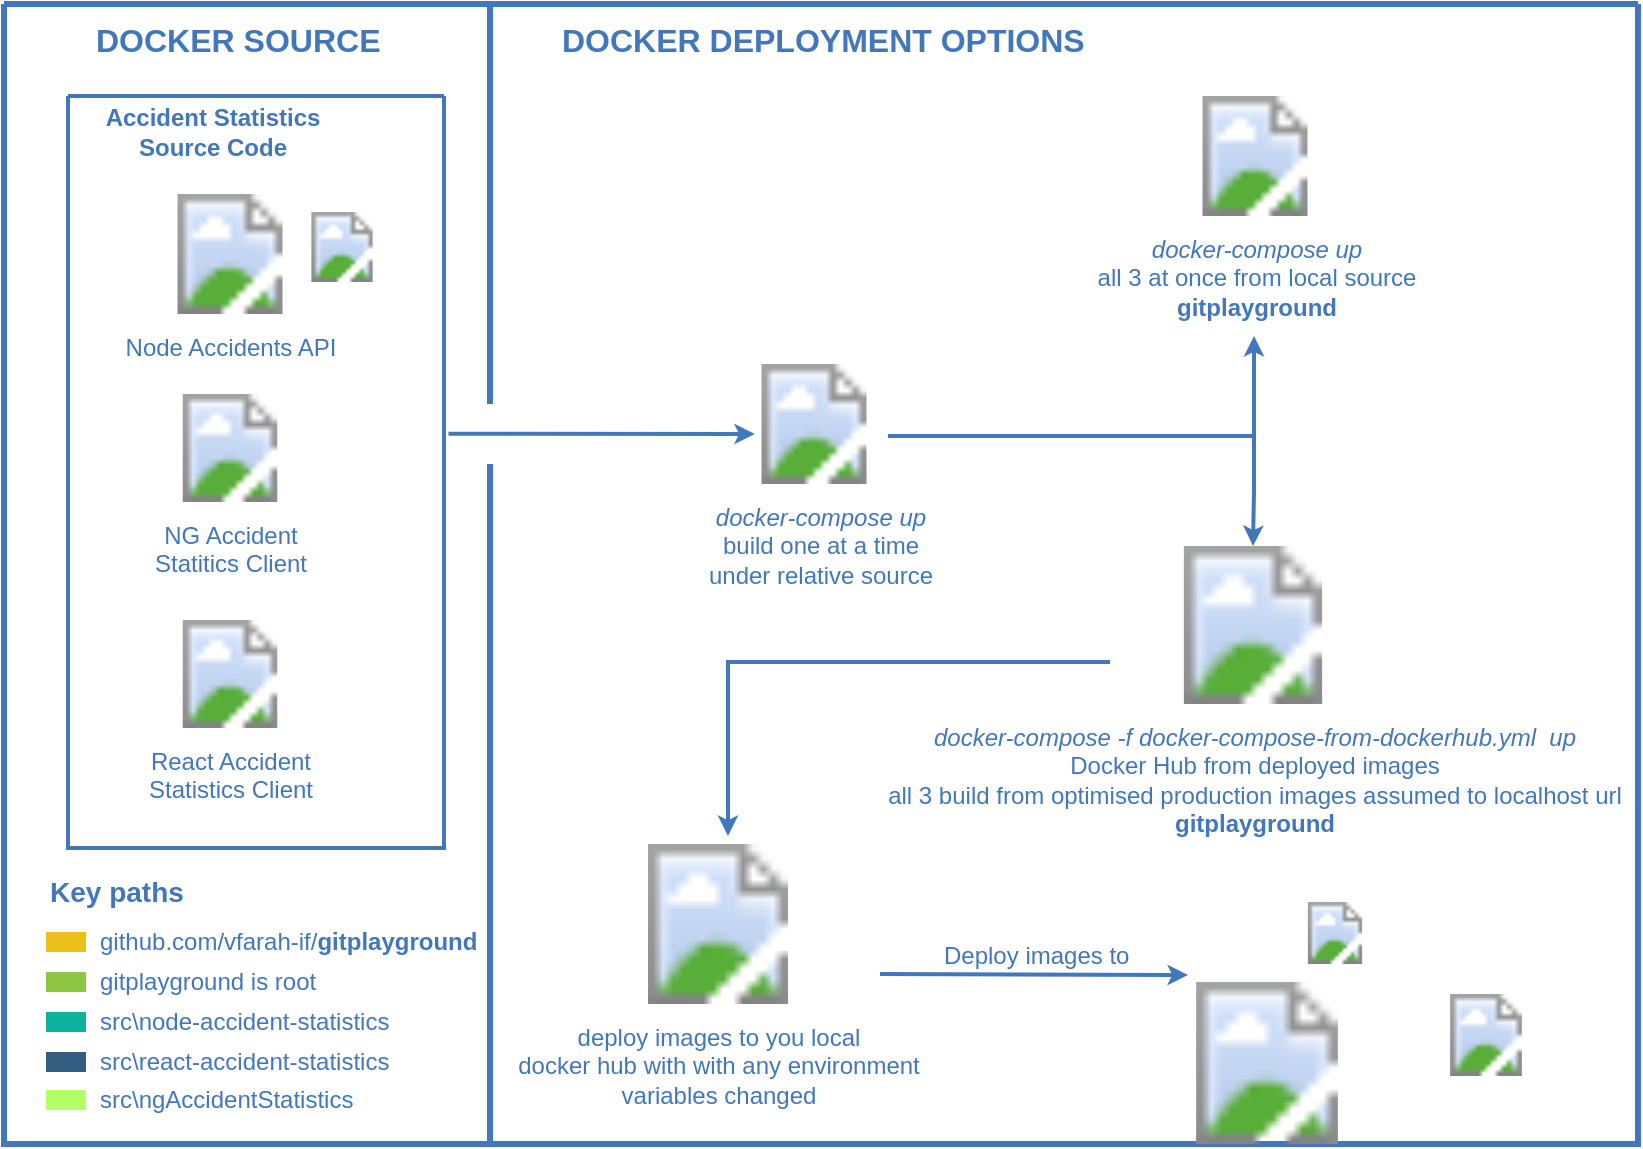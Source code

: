 <mxfile version="10.5.3" type="device"><diagram id="0d7cefc2-ccd6-e077-73ed-a8e48b0cddf6" name="Page-1"><mxGraphModel dx="2034" dy="1117" grid="1" gridSize="10" guides="1" tooltips="1" connect="1" arrows="1" fold="1" page="1" pageScale="1" pageWidth="1169" pageHeight="827" background="#ffffff" math="0" shadow="0"><root><mxCell id="0"/><mxCell id="1" parent="0"/><mxCell id="2" value="" style="swimlane;shadow=0;strokeColor=#4277BB;fillColor=#ffffff;fontColor=#4277BB;align=right;startSize=0;collapsible=0;strokeWidth=3;" parent="1" vertex="1"><mxGeometry x="178" y="74" width="817" height="570" as="geometry"/></mxCell><mxCell id="6" value="github.com/vfarah-if/&lt;b&gt;gitplayground&lt;/b&gt;" style="rounded=0;html=1;shadow=0;labelBackgroundColor=none;strokeColor=none;strokeWidth=2;fillColor=#EBC01A;gradientColor=none;fontSize=12;fontColor=#4277BB;align=left;labelPosition=right;verticalLabelPosition=middle;verticalAlign=middle;spacingLeft=5;" parent="2" vertex="1"><mxGeometry x="21" y="464" width="20" height="10" as="geometry"/></mxCell><mxCell id="7" value="gitplayground&lt;b&gt;&amp;nbsp;&lt;/b&gt;is root" style="rounded=0;html=1;shadow=0;labelBackgroundColor=none;strokeColor=none;strokeWidth=2;fillColor=#8DC642;gradientColor=none;fontSize=12;fontColor=#4277BB;align=left;labelPosition=right;verticalLabelPosition=middle;verticalAlign=middle;spacingLeft=5;" parent="2" vertex="1"><mxGeometry x="21" y="484" width="20" height="10" as="geometry"/></mxCell><mxCell id="8" value="src\node-accident-statistics" style="rounded=0;html=1;shadow=0;labelBackgroundColor=none;strokeColor=none;strokeWidth=2;fillColor=#0DB39D;gradientColor=none;fontSize=12;fontColor=#4277BB;align=left;labelPosition=right;verticalLabelPosition=middle;verticalAlign=middle;spacingLeft=5;" parent="2" vertex="1"><mxGeometry x="21" y="504" width="20" height="10" as="geometry"/></mxCell><mxCell id="9" value="src\react-accident-statistics" style="rounded=0;html=1;shadow=0;labelBackgroundColor=none;strokeColor=none;strokeWidth=2;fillColor=#335D81;gradientColor=none;fontSize=12;fontColor=#4277BB;align=left;labelPosition=right;verticalLabelPosition=middle;verticalAlign=middle;spacingLeft=5;" parent="2" vertex="1"><mxGeometry x="21" y="524" width="20" height="10" as="geometry"/></mxCell><mxCell id="13" value="Key paths" style="text;html=1;align=left;verticalAlign=middle;fontColor=#4277BB;shadow=0;dashed=0;strokeColor=none;fillColor=none;labelBackgroundColor=none;fontStyle=1;fontSize=14;spacingLeft=0;" parent="2" vertex="1"><mxGeometry x="21" y="434" width="150" height="20" as="geometry"/></mxCell><mxCell id="T3OoB6bMYeUMvn_BRjjY-108" value="" style="swimlane;shadow=0;labelBackgroundColor=#007FFF;strokeColor=#4277BB;fillColor=none;gradientColor=none;fontColor=#000000;align=right;collapsible=0;startSize=0;strokeWidth=2;swimlaneFillColor=none;" vertex="1" parent="2"><mxGeometry x="32" y="46" width="188" height="376" as="geometry"/></mxCell><mxCell id="T3OoB6bMYeUMvn_BRjjY-109" value="Node Accidents API" style="aspect=fixed;perimeter=ellipsePerimeter;html=1;align=center;shadow=0;dashed=0;image;image=https://farm1.staticflickr.com/893/41603367792_d2c60a2fbe.jpg;labelBackgroundColor=#ffffff;strokeColor=#4277BB;strokeWidth=2;fillColor=none;gradientColor=none;fontSize=12;fontColor=#4277BB;spacingTop=3;" vertex="1" parent="T3OoB6bMYeUMvn_BRjjY-108"><mxGeometry x="31" y="49" width="100" height="60" as="geometry"/></mxCell><mxCell id="T3OoB6bMYeUMvn_BRjjY-111" value="Accident Statistics&lt;br&gt;Source Code&lt;br&gt;" style="text;html=1;align=center;verticalAlign=middle;fontColor=#4277BB;shadow=0;dashed=0;strokeColor=none;fillColor=none;labelBackgroundColor=none;fontStyle=1;fontSize=12;spacingLeft=0;strokeWidth=3;" vertex="1" parent="T3OoB6bMYeUMvn_BRjjY-108"><mxGeometry x="12" width="120" height="35" as="geometry"/></mxCell><mxCell id="T3OoB6bMYeUMvn_BRjjY-118" value="NG Accident &lt;br&gt;Statitics Client" style="aspect=fixed;perimeter=ellipsePerimeter;html=1;align=center;shadow=0;dashed=0;image;image=https://upload.wikimedia.org/wikipedia/commons/c/cf/Angular_full_color_logo.svg;labelBackgroundColor=#ffffff;strokeColor=#4277BB;strokeWidth=2;fillColor=none;gradientColor=none;fontSize=12;fontColor=#4277BB;spacingTop=3;" vertex="1" parent="T3OoB6bMYeUMvn_BRjjY-108"><mxGeometry x="54" y="149" width="54" height="54" as="geometry"/></mxCell><mxCell id="T3OoB6bMYeUMvn_BRjjY-120" value="React Accident&lt;br&gt;Statistics Client&lt;br&gt;" style="aspect=fixed;perimeter=ellipsePerimeter;html=1;align=center;shadow=0;dashed=0;image;image=https://upload.wikimedia.org/wikipedia/commons/a/a7/React-icon.svg;labelBackgroundColor=#ffffff;strokeColor=#4277BB;strokeWidth=2;fillColor=none;gradientColor=none;fontSize=12;fontColor=#4277BB;spacingTop=3;" vertex="1" parent="T3OoB6bMYeUMvn_BRjjY-108"><mxGeometry x="43" y="262" width="76" height="54" as="geometry"/></mxCell><mxCell id="T3OoB6bMYeUMvn_BRjjY-164" value="" style="aspect=fixed;perimeter=ellipsePerimeter;html=1;align=center;shadow=0;dashed=0;image;image=https://upload.wikimedia.org/wikipedia/commons/3/32/Mongo-db-logo.png;labelBackgroundColor=#ffffff;strokeColor=#4277BB;strokeWidth=2;fillColor=none;gradientColor=none;fontSize=12;fontColor=#4277BB;spacingTop=3;" vertex="1" parent="T3OoB6bMYeUMvn_BRjjY-108"><mxGeometry x="102" y="58" width="70" height="35" as="geometry"/></mxCell><mxCell id="T3OoB6bMYeUMvn_BRjjY-121" value="" style="line;strokeWidth=3;direction=south;html=1;shadow=0;labelBackgroundColor=none;fillColor=none;gradientColor=none;fontSize=12;fontColor=#4277BB;align=right;strokeColor=#4277BB;" vertex="1" parent="2"><mxGeometry x="238" width="10" height="200" as="geometry"/></mxCell><mxCell id="T3OoB6bMYeUMvn_BRjjY-122" style="edgeStyle=elbowEdgeStyle;rounded=0;elbow=vertical;html=1;labelBackgroundColor=#ffffff;startArrow=none;startFill=0;startSize=4;endArrow=classic;endFill=1;endSize=4;jettySize=auto;orthogonalLoop=1;strokeColor=#4277BB;strokeWidth=2;fontSize=12;fontColor=#4277BB;" edge="1" parent="2"><mxGeometry relative="1" as="geometry"><Array as="points"><mxPoint x="638" y="216"/></Array><mxPoint x="625" y="166" as="targetPoint"/><mxPoint x="442" y="216" as="sourcePoint"/></mxGeometry></mxCell><mxCell id="T3OoB6bMYeUMvn_BRjjY-123" style="edgeStyle=elbowEdgeStyle;rounded=0;elbow=vertical;html=1;labelBackgroundColor=#ffffff;startArrow=none;startFill=0;startSize=4;endArrow=classic;endFill=1;endSize=4;jettySize=auto;orthogonalLoop=1;strokeColor=#4277BB;strokeWidth=2;fontSize=12;fontColor=#4277BB;exitX=1.012;exitY=0.449;exitDx=0;exitDy=0;exitPerimeter=0;" edge="1" parent="2" target="T3OoB6bMYeUMvn_BRjjY-124" source="T3OoB6bMYeUMvn_BRjjY-108"><mxGeometry relative="1" as="geometry"><mxPoint x="232" y="210" as="sourcePoint"/></mxGeometry></mxCell><mxCell id="T3OoB6bMYeUMvn_BRjjY-124" value="&lt;i&gt;docker-compose up&lt;/i&gt;&lt;br&gt;build one at a time&lt;br&gt;under relative source&lt;br&gt;" style="aspect=fixed;perimeter=ellipsePerimeter;html=1;align=center;shadow=0;image;image=https://farm2.staticflickr.com/1580/24174642365_68f0c433e2.jpg;labelBackgroundColor=#ffffff;strokeColor=none;strokeWidth=2;fillColor=#808080;gradientColor=none;fontSize=12;fontColor=#4277BB;rounded=0;verticalAlign=top;spacingLeft=5;spacingTop=3;" vertex="1" parent="2"><mxGeometry x="375" y="180" width="60" height="60" as="geometry"/></mxCell><mxCell id="T3OoB6bMYeUMvn_BRjjY-133" value="DOCKER DEPLOYMENT OPTIONS" style="text;html=1;align=left;verticalAlign=middle;fontColor=#4277BB;shadow=0;dashed=0;strokeColor=none;fillColor=none;labelBackgroundColor=none;fontStyle=1;fontSize=16;spacingLeft=5;" vertex="1" parent="2"><mxGeometry x="272" y="8" width="190" height="20" as="geometry"/></mxCell><mxCell id="T3OoB6bMYeUMvn_BRjjY-140" value="&lt;i&gt;docker-compose up&lt;/i&gt;&lt;br&gt;all 3 at once from local source&lt;br&gt;&lt;b&gt;gitplayground&lt;/b&gt;&lt;br&gt;" style="aspect=fixed;perimeter=ellipsePerimeter;html=1;align=center;shadow=0;dashed=0;image;image=https://farm2.staticflickr.com/1600/25660808075_c8190290f7_b.jpg;labelBackgroundColor=#ffffff;strokeColor=#4277BB;strokeWidth=2;fillColor=none;gradientColor=none;fontSize=12;fontColor=#4277BB;spacingTop=3;" vertex="1" parent="2"><mxGeometry x="537" y="46" width="177" height="60" as="geometry"/></mxCell><mxCell id="T3OoB6bMYeUMvn_BRjjY-143" value="&lt;i&gt;docker-compose -f docker-compose-from-dockerhub.yml&amp;nbsp; up&lt;/i&gt;&lt;br&gt;Docker Hub from deployed images&lt;br&gt;all 3 build from optimised production images assumed to localhost url&lt;br&gt;&lt;b&gt;gitplayground&lt;/b&gt;&lt;br&gt;" style="aspect=fixed;perimeter=ellipsePerimeter;html=1;align=center;shadow=0;dashed=0;image;image=https://i.ytimg.com/vi/ASNL27a7sE4/maxresdefault.jpg;labelBackgroundColor=#ffffff;strokeColor=#4277BB;strokeWidth=2;fillColor=none;gradientColor=none;fontSize=12;fontColor=#4277BB;spacingTop=3;" vertex="1" parent="2"><mxGeometry x="555" y="271" width="139" height="79" as="geometry"/></mxCell><mxCell id="T3OoB6bMYeUMvn_BRjjY-138" style="edgeStyle=elbowEdgeStyle;rounded=0;elbow=vertical;html=1;labelBackgroundColor=#ffffff;startArrow=none;startFill=0;startSize=4;endArrow=classic;endFill=1;endSize=4;jettySize=auto;orthogonalLoop=1;strokeColor=#4277BB;strokeWidth=2;fontSize=12;fontColor=#4277BB;entryX=0.5;entryY=0;entryDx=0;entryDy=0;" edge="1" parent="2" target="T3OoB6bMYeUMvn_BRjjY-143"><mxGeometry relative="1" as="geometry"><Array as="points"/><mxPoint x="622" y="286" as="targetPoint"/><mxPoint x="625" y="216" as="sourcePoint"/></mxGeometry></mxCell><mxCell id="T3OoB6bMYeUMvn_BRjjY-147" value="" style="line;strokeWidth=3;direction=south;html=1;shadow=0;labelBackgroundColor=none;fillColor=none;gradientColor=none;fontSize=12;fontColor=#4277BB;align=right;strokeColor=#4277BB;" vertex="1" parent="2"><mxGeometry x="238" y="230" width="10" height="340" as="geometry"/></mxCell><mxCell id="T3OoB6bMYeUMvn_BRjjY-156" value="deploy images to you local &lt;br&gt;docker hub with with any environment &lt;br&gt;variables changed" style="aspect=fixed;perimeter=ellipsePerimeter;html=1;align=center;shadow=0;dashed=0;image;image=https://d2h0cx97tjks2p.cloudfront.net/blogs/wp-content/uploads/sites/2/2018/10/Docker-Hub-Tutorial-01.jpg;labelBackgroundColor=#ffffff;strokeColor=#4277BB;strokeWidth=2;fillColor=none;gradientColor=none;fontSize=12;fontColor=#4277BB;spacingTop=3;" vertex="1" parent="2"><mxGeometry x="280" y="420" width="154" height="80" as="geometry"/></mxCell><mxCell id="T3OoB6bMYeUMvn_BRjjY-162" style="edgeStyle=elbowEdgeStyle;rounded=0;elbow=vertical;html=1;labelBackgroundColor=#ffffff;startArrow=none;startFill=0;startSize=4;endArrow=classic;endFill=1;endSize=4;jettySize=auto;orthogonalLoop=1;strokeColor=#4277BB;strokeWidth=2;fontSize=12;fontColor=#4277BB;exitX=1.026;exitY=0.813;exitDx=0;exitDy=0;exitPerimeter=0;" edge="1" parent="2" source="T3OoB6bMYeUMvn_BRjjY-156"><mxGeometry relative="1" as="geometry"><Array as="points"/><mxPoint x="592" y="486" as="targetPoint"/><mxPoint x="502" y="479" as="sourcePoint"/></mxGeometry></mxCell><mxCell id="T3OoB6bMYeUMvn_BRjjY-169" value="" style="aspect=fixed;perimeter=ellipsePerimeter;html=1;align=center;shadow=0;dashed=0;image;image=https://upload.wikimedia.org/wikipedia/commons/thumb/a/a8/Microsoft_Azure_Logo.svg/2000px-Microsoft_Azure_Logo.svg.png;labelBackgroundColor=#ffffff;strokeColor=#4277BB;strokeWidth=2;fillColor=none;gradientColor=none;fontSize=12;fontColor=#4277BB;spacingTop=3;" vertex="1" parent="2"><mxGeometry x="612" y="449" width="107" height="31" as="geometry"/></mxCell><mxCell id="T3OoB6bMYeUMvn_BRjjY-170" value="" style="aspect=fixed;perimeter=ellipsePerimeter;html=1;align=center;shadow=0;dashed=0;image;image=https://upload.wikimedia.org/wikipedia/commons/thumb/5/5c/AWS_Simple_Icons_AWS_Cloud.svg/2000px-AWS_Simple_Icons_AWS_Cloud.svg.png;labelBackgroundColor=#ffffff;strokeColor=#4277BB;strokeWidth=2;fillColor=none;gradientColor=none;fontSize=12;fontColor=#4277BB;spacingTop=3;" vertex="1" parent="2"><mxGeometry x="591" y="489" width="81" height="81" as="geometry"/></mxCell><mxCell id="T3OoB6bMYeUMvn_BRjjY-171" value="" style="aspect=fixed;perimeter=ellipsePerimeter;html=1;align=center;shadow=0;dashed=0;image;image=https://upload.wikimedia.org/wikipedia/commons/8/89/Logo_di_Heroku.png;labelBackgroundColor=#ffffff;strokeColor=#4277BB;strokeWidth=2;fillColor=none;gradientColor=none;fontSize=12;fontColor=#4277BB;spacingTop=3;" vertex="1" parent="2"><mxGeometry x="679.5" y="495" width="123" height="41" as="geometry"/></mxCell><mxCell id="T3OoB6bMYeUMvn_BRjjY-174" value="Deploy images to" style="text;html=1;fontColor=#4277BB;" vertex="1" parent="2"><mxGeometry x="468" y="462" width="102" height="30" as="geometry"/></mxCell><mxCell id="T3OoB6bMYeUMvn_BRjjY-131" value="DOCKER SOURCE" style="text;html=1;align=left;verticalAlign=middle;fontColor=#4277BB;shadow=0;dashed=0;strokeColor=none;fillColor=none;labelBackgroundColor=none;fontStyle=1;fontSize=16;spacingLeft=5;" vertex="1" parent="1"><mxGeometry x="217" y="82" width="170" height="20" as="geometry"/></mxCell><mxCell id="T3OoB6bMYeUMvn_BRjjY-146" value="src\ngAccidentStatistics" style="rounded=0;html=1;shadow=0;labelBackgroundColor=none;strokeColor=none;strokeWidth=2;fillColor=#B3FF66;gradientColor=none;fontSize=12;fontColor=#4277BB;align=left;labelPosition=right;verticalLabelPosition=middle;verticalAlign=middle;spacingLeft=5;" vertex="1" parent="1"><mxGeometry x="199" y="617" width="20" height="10" as="geometry"/></mxCell><mxCell id="T3OoB6bMYeUMvn_BRjjY-159" style="edgeStyle=elbowEdgeStyle;rounded=0;elbow=vertical;html=1;labelBackgroundColor=#ffffff;startArrow=none;startFill=0;startSize=4;endArrow=classic;endFill=1;endSize=4;jettySize=auto;orthogonalLoop=1;strokeColor=#4277BB;strokeWidth=2;fontSize=12;fontColor=#4277BB;" edge="1" parent="1"><mxGeometry relative="1" as="geometry"><Array as="points"><mxPoint x="630" y="403"/></Array><mxPoint x="540" y="490" as="targetPoint"/><mxPoint x="731" y="403" as="sourcePoint"/></mxGeometry></mxCell></root></mxGraphModel></diagram></mxfile>